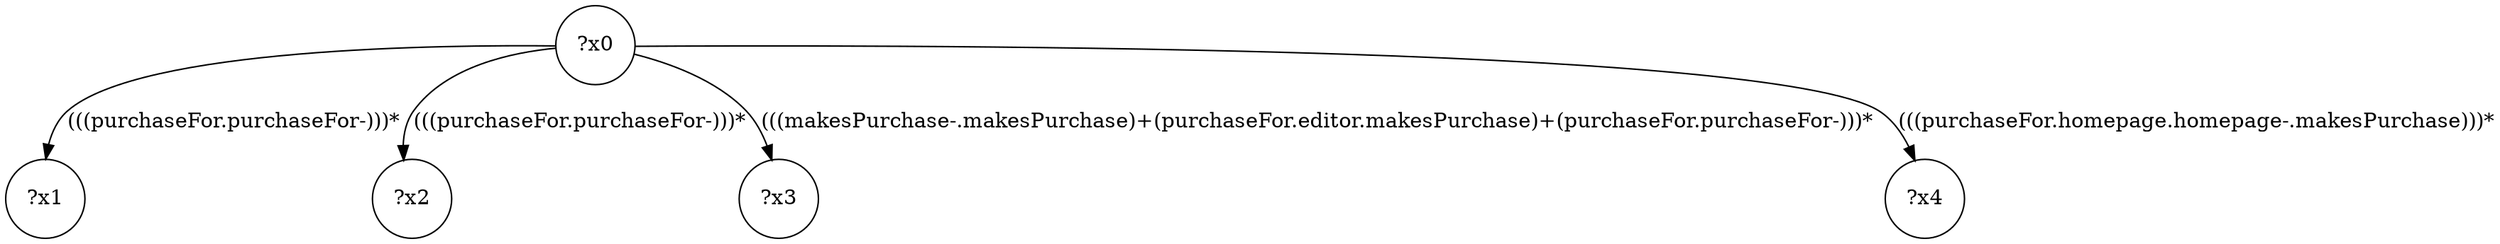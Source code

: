 digraph g {
	x0 [shape=circle, label="?x0"];
	x1 [shape=circle, label="?x1"];
	x0 -> x1 [label="(((purchaseFor.purchaseFor-)))*"];
	x2 [shape=circle, label="?x2"];
	x0 -> x2 [label="(((purchaseFor.purchaseFor-)))*"];
	x3 [shape=circle, label="?x3"];
	x0 -> x3 [label="(((makesPurchase-.makesPurchase)+(purchaseFor.editor.makesPurchase)+(purchaseFor.purchaseFor-)))*"];
	x4 [shape=circle, label="?x4"];
	x0 -> x4 [label="(((purchaseFor.homepage.homepage-.makesPurchase)))*"];
}
